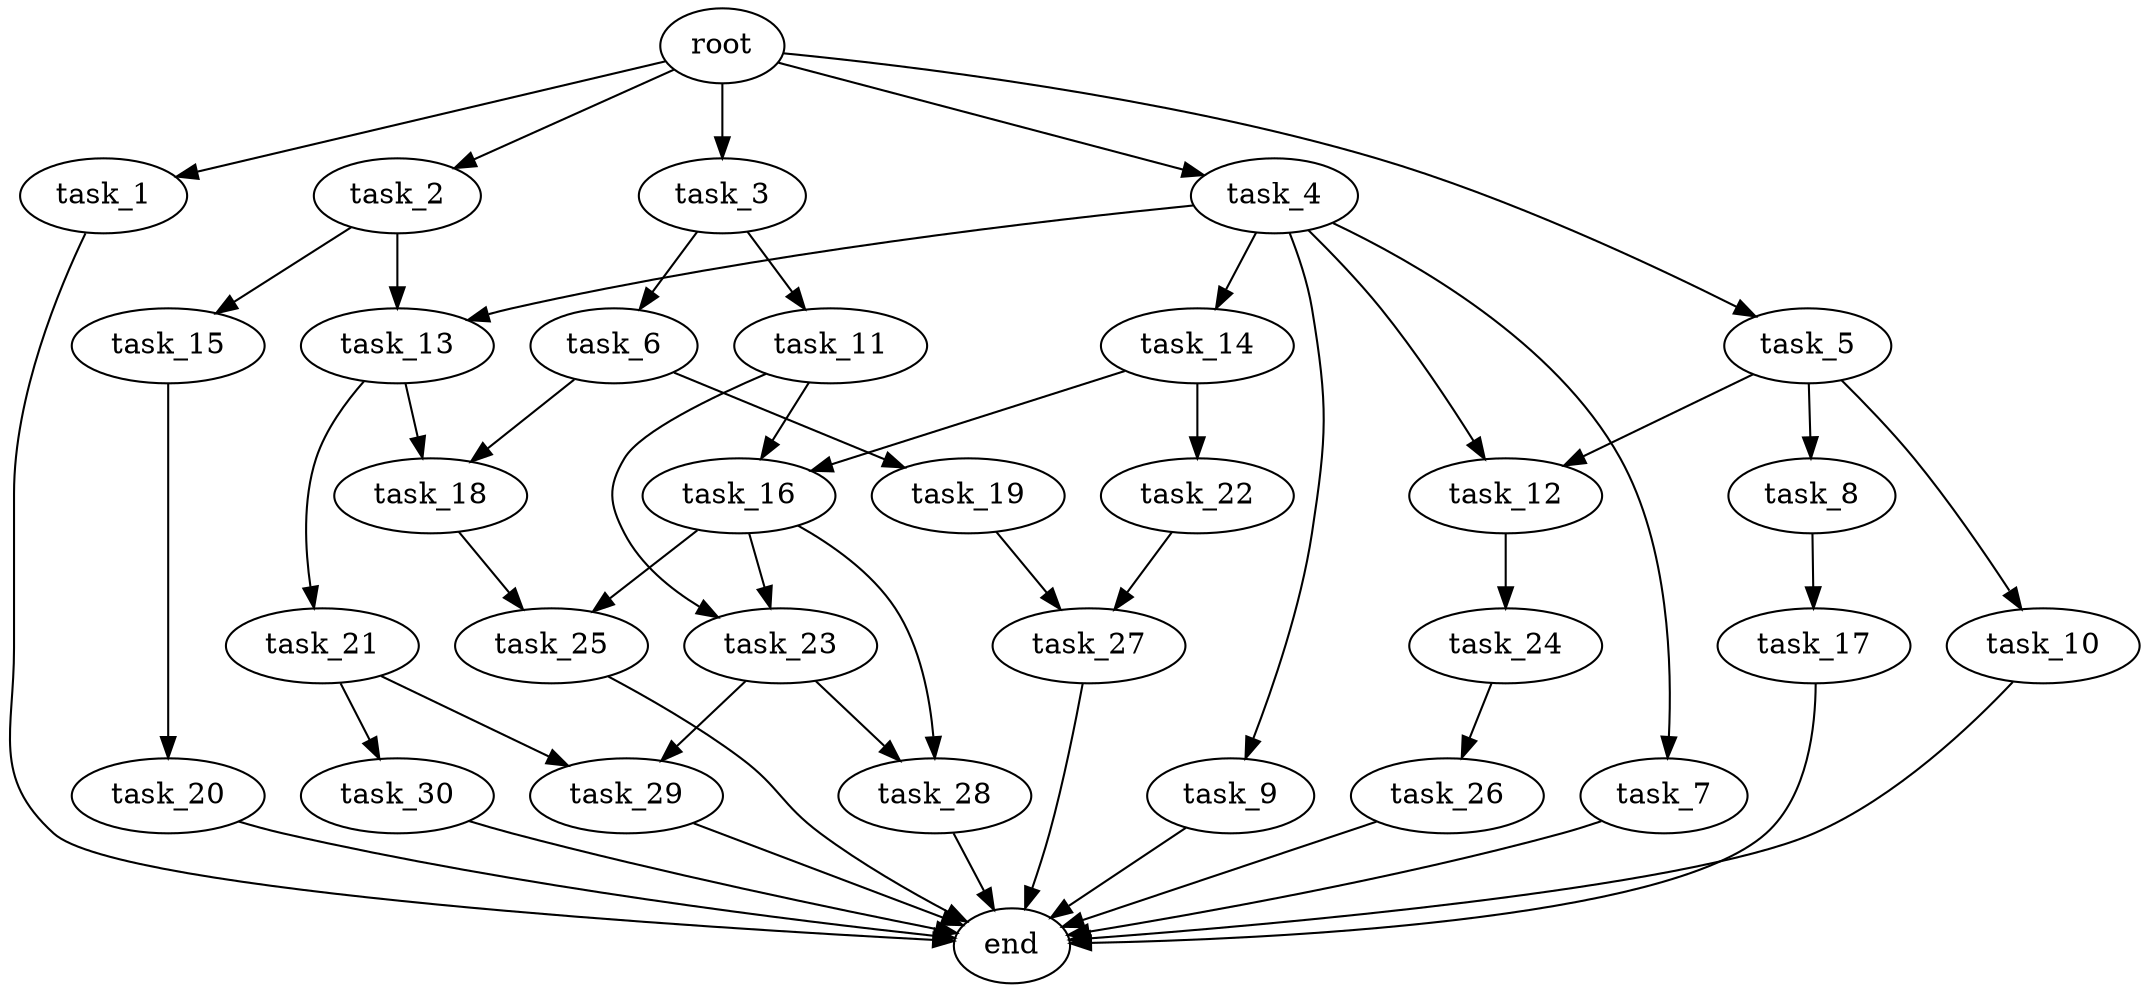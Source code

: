 digraph G {
  root [size="0.000000e+00"];
  task_1 [size="5.051759e+09"];
  task_2 [size="6.354463e+09"];
  task_3 [size="1.239605e+09"];
  task_4 [size="3.066014e+08"];
  task_5 [size="3.725295e+09"];
  task_6 [size="5.940842e+09"];
  task_7 [size="1.776659e+09"];
  task_8 [size="8.704937e+09"];
  task_9 [size="5.869216e+09"];
  task_10 [size="3.498249e+09"];
  task_11 [size="1.635973e+09"];
  task_12 [size="8.945025e+09"];
  task_13 [size="7.489862e+09"];
  task_14 [size="6.888817e+09"];
  task_15 [size="2.851409e+09"];
  task_16 [size="3.866270e+09"];
  task_17 [size="1.629911e+09"];
  task_18 [size="5.723008e+09"];
  task_19 [size="9.649211e+09"];
  task_20 [size="8.571255e+09"];
  task_21 [size="6.474152e+09"];
  task_22 [size="6.777275e+09"];
  task_23 [size="2.691567e+09"];
  task_24 [size="4.095662e+09"];
  task_25 [size="2.015035e+08"];
  task_26 [size="7.803256e+09"];
  task_27 [size="7.675960e+09"];
  task_28 [size="8.997096e+07"];
  task_29 [size="9.115243e+09"];
  task_30 [size="6.474068e+09"];
  end [size="0.000000e+00"];

  root -> task_1 [size="1.000000e-12"];
  root -> task_2 [size="1.000000e-12"];
  root -> task_3 [size="1.000000e-12"];
  root -> task_4 [size="1.000000e-12"];
  root -> task_5 [size="1.000000e-12"];
  task_1 -> end [size="1.000000e-12"];
  task_2 -> task_13 [size="3.744931e+08"];
  task_2 -> task_15 [size="2.851409e+08"];
  task_3 -> task_6 [size="5.940842e+08"];
  task_3 -> task_11 [size="1.635973e+08"];
  task_4 -> task_7 [size="1.776659e+08"];
  task_4 -> task_9 [size="5.869216e+08"];
  task_4 -> task_12 [size="4.472512e+08"];
  task_4 -> task_13 [size="3.744931e+08"];
  task_4 -> task_14 [size="6.888817e+08"];
  task_5 -> task_8 [size="8.704937e+08"];
  task_5 -> task_10 [size="3.498249e+08"];
  task_5 -> task_12 [size="4.472512e+08"];
  task_6 -> task_18 [size="2.861504e+08"];
  task_6 -> task_19 [size="9.649211e+08"];
  task_7 -> end [size="1.000000e-12"];
  task_8 -> task_17 [size="1.629911e+08"];
  task_9 -> end [size="1.000000e-12"];
  task_10 -> end [size="1.000000e-12"];
  task_11 -> task_16 [size="1.933135e+08"];
  task_11 -> task_23 [size="1.345783e+08"];
  task_12 -> task_24 [size="4.095662e+08"];
  task_13 -> task_18 [size="2.861504e+08"];
  task_13 -> task_21 [size="6.474152e+08"];
  task_14 -> task_16 [size="1.933135e+08"];
  task_14 -> task_22 [size="6.777275e+08"];
  task_15 -> task_20 [size="8.571255e+08"];
  task_16 -> task_23 [size="1.345783e+08"];
  task_16 -> task_25 [size="1.007518e+07"];
  task_16 -> task_28 [size="4.498548e+06"];
  task_17 -> end [size="1.000000e-12"];
  task_18 -> task_25 [size="1.007518e+07"];
  task_19 -> task_27 [size="3.837980e+08"];
  task_20 -> end [size="1.000000e-12"];
  task_21 -> task_29 [size="4.557621e+08"];
  task_21 -> task_30 [size="6.474068e+08"];
  task_22 -> task_27 [size="3.837980e+08"];
  task_23 -> task_28 [size="4.498548e+06"];
  task_23 -> task_29 [size="4.557621e+08"];
  task_24 -> task_26 [size="7.803256e+08"];
  task_25 -> end [size="1.000000e-12"];
  task_26 -> end [size="1.000000e-12"];
  task_27 -> end [size="1.000000e-12"];
  task_28 -> end [size="1.000000e-12"];
  task_29 -> end [size="1.000000e-12"];
  task_30 -> end [size="1.000000e-12"];
}
